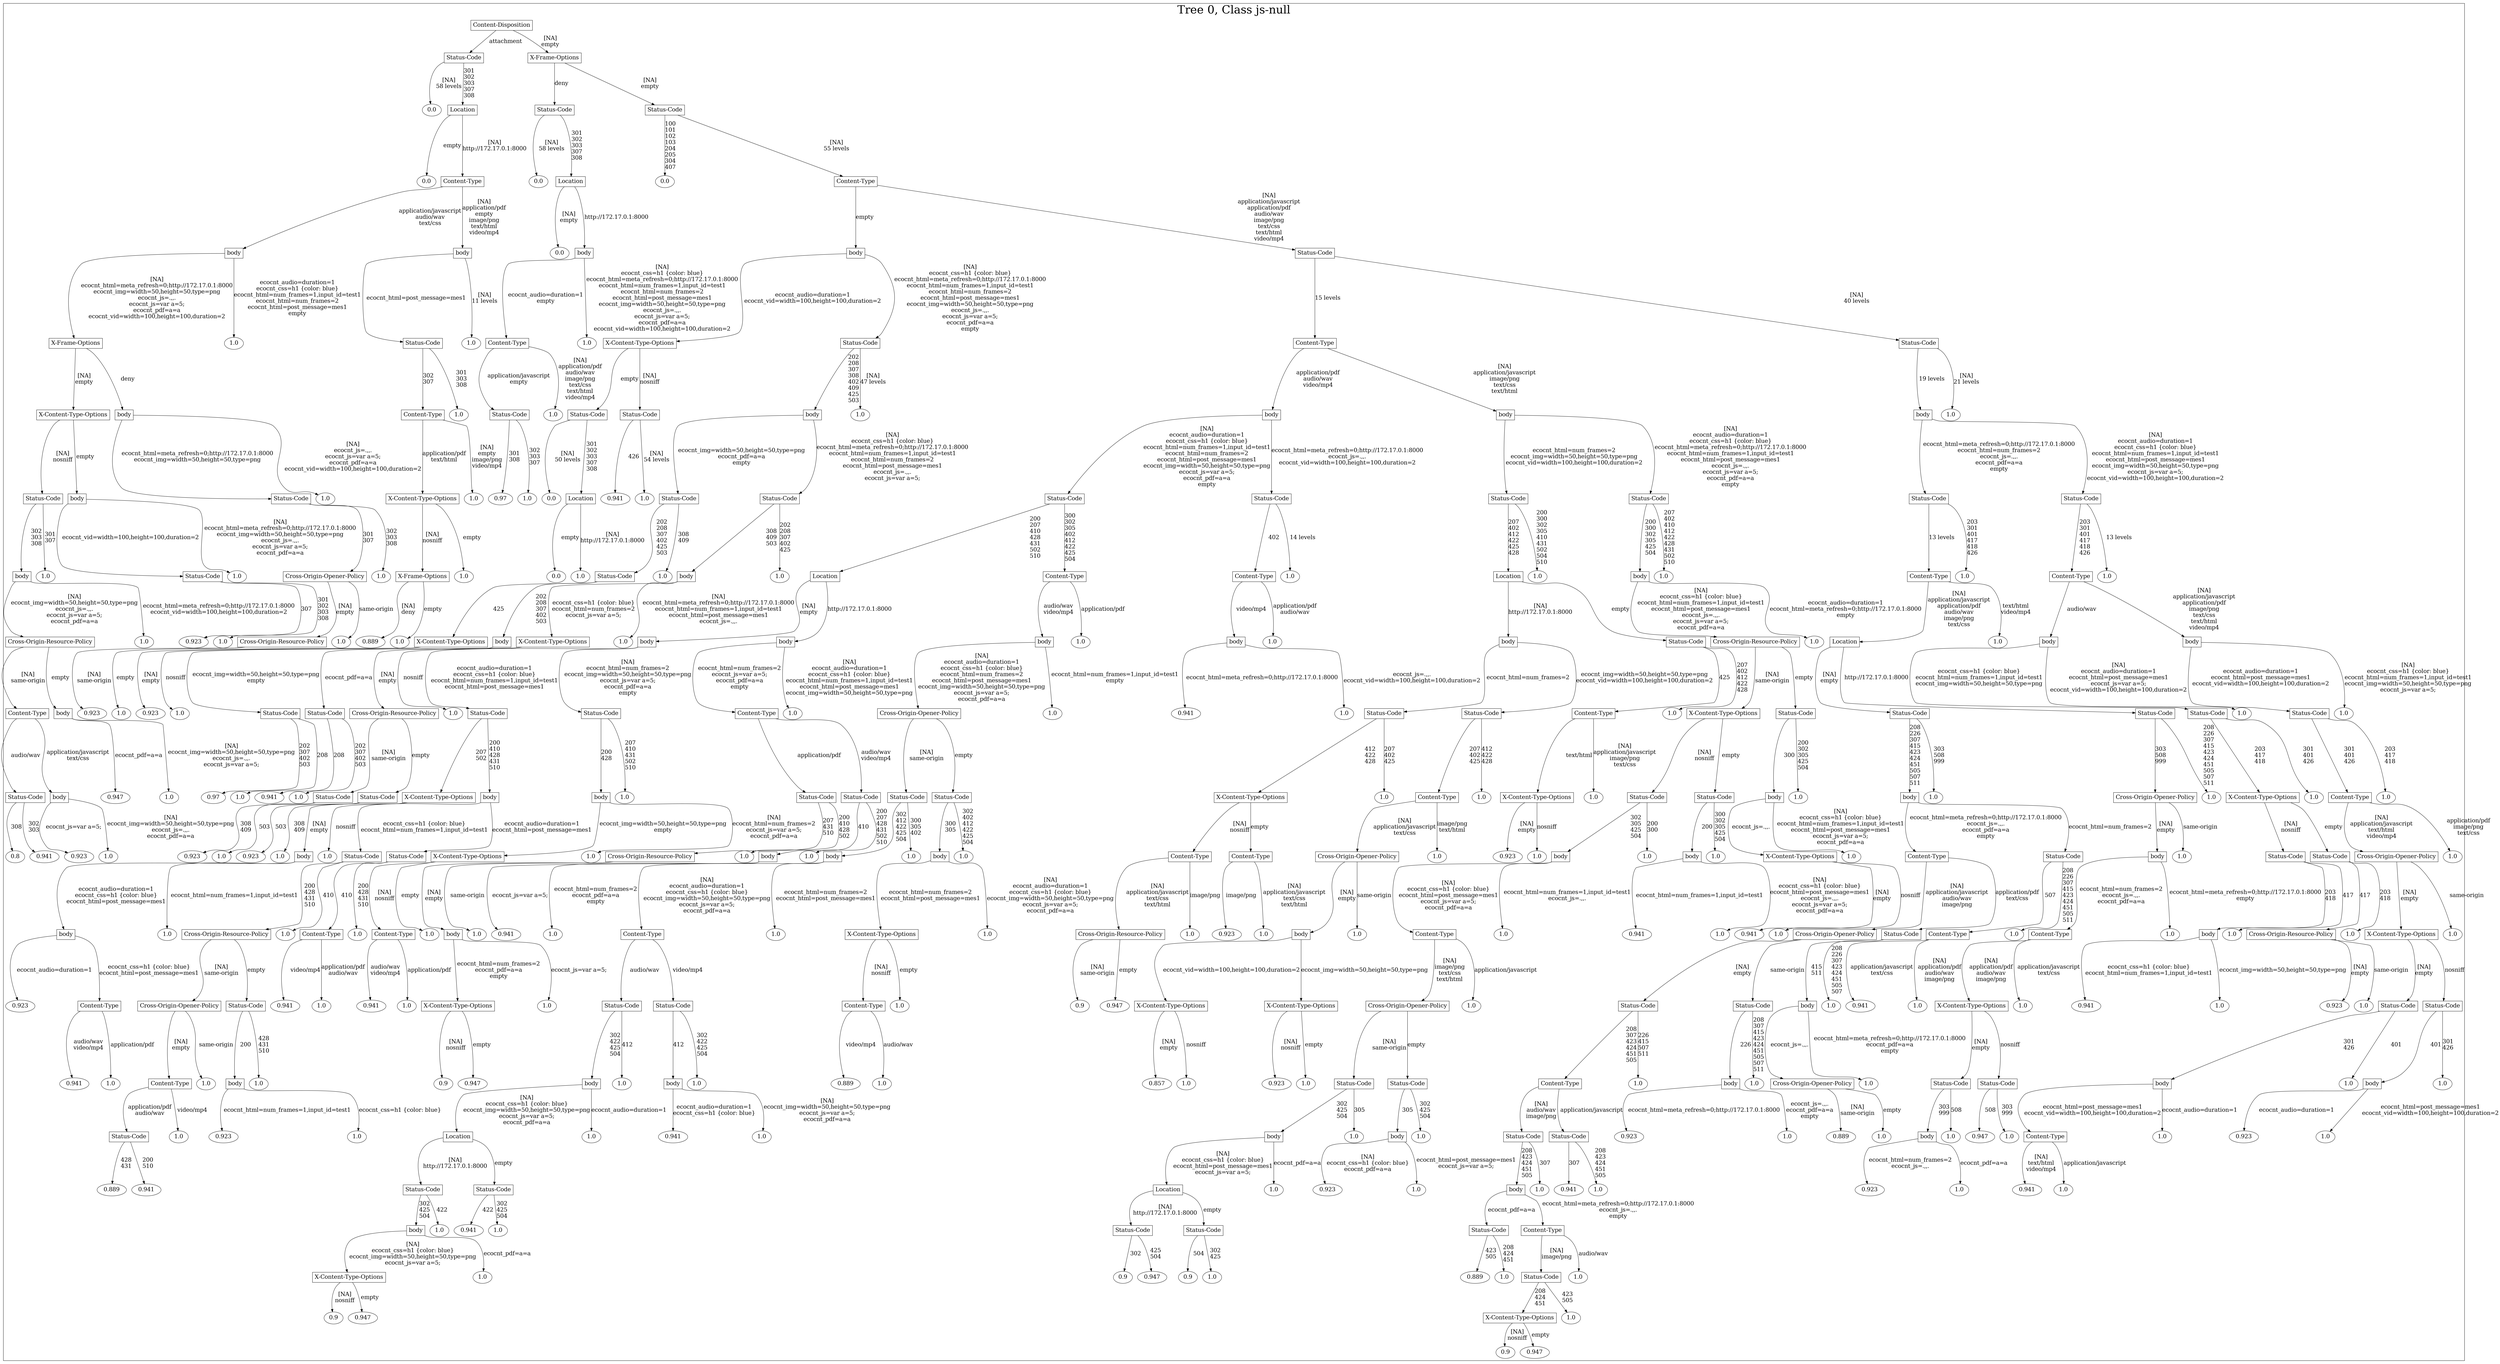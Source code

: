 /*
Generated by:
    http://https://github.com/h2oai/h2o-3/tree/master/h2o-genmodel/src/main/java/hex/genmodel/tools/PrintMojo.java
*/

/*
On a mac:

$ brew install graphviz
$ dot -Tpng file.gv -o file.png
$ open file.png
*/

digraph G {

subgraph cluster_0 {
/* Nodes */

/* Level 0 */
{
"SG_0_Node_0" [shape=box, fontsize=20, label="Content-Disposition"]
}

/* Level 1 */
{
"SG_0_Node_1" [shape=box, fontsize=20, label="Status-Code"]
"SG_0_Node_2" [shape=box, fontsize=20, label="X-Frame-Options"]
}

/* Level 2 */
{
"SG_0_Node_252" [fontsize=20, label="0.0"]
"SG_0_Node_3" [shape=box, fontsize=20, label="Location"]
"SG_0_Node_4" [shape=box, fontsize=20, label="Status-Code"]
"SG_0_Node_5" [shape=box, fontsize=20, label="Status-Code"]
}

/* Level 3 */
{
"SG_0_Node_253" [fontsize=20, label="0.0"]
"SG_0_Node_6" [shape=box, fontsize=20, label="Content-Type"]
"SG_0_Node_254" [fontsize=20, label="0.0"]
"SG_0_Node_7" [shape=box, fontsize=20, label="Location"]
"SG_0_Node_255" [fontsize=20, label="0.0"]
"SG_0_Node_8" [shape=box, fontsize=20, label="Content-Type"]
}

/* Level 4 */
{
"SG_0_Node_9" [shape=box, fontsize=20, label="body"]
"SG_0_Node_10" [shape=box, fontsize=20, label="body"]
"SG_0_Node_256" [fontsize=20, label="0.0"]
"SG_0_Node_11" [shape=box, fontsize=20, label="body"]
"SG_0_Node_12" [shape=box, fontsize=20, label="body"]
"SG_0_Node_13" [shape=box, fontsize=20, label="Status-Code"]
}

/* Level 5 */
{
"SG_0_Node_14" [shape=box, fontsize=20, label="X-Frame-Options"]
"SG_0_Node_257" [fontsize=20, label="1.0"]
"SG_0_Node_15" [shape=box, fontsize=20, label="Status-Code"]
"SG_0_Node_258" [fontsize=20, label="1.0"]
"SG_0_Node_16" [shape=box, fontsize=20, label="Content-Type"]
"SG_0_Node_259" [fontsize=20, label="1.0"]
"SG_0_Node_17" [shape=box, fontsize=20, label="X-Content-Type-Options"]
"SG_0_Node_18" [shape=box, fontsize=20, label="Status-Code"]
"SG_0_Node_19" [shape=box, fontsize=20, label="Content-Type"]
"SG_0_Node_20" [shape=box, fontsize=20, label="Status-Code"]
}

/* Level 6 */
{
"SG_0_Node_21" [shape=box, fontsize=20, label="X-Content-Type-Options"]
"SG_0_Node_22" [shape=box, fontsize=20, label="body"]
"SG_0_Node_23" [shape=box, fontsize=20, label="Content-Type"]
"SG_0_Node_260" [fontsize=20, label="1.0"]
"SG_0_Node_24" [shape=box, fontsize=20, label="Status-Code"]
"SG_0_Node_261" [fontsize=20, label="1.0"]
"SG_0_Node_25" [shape=box, fontsize=20, label="Status-Code"]
"SG_0_Node_26" [shape=box, fontsize=20, label="Status-Code"]
"SG_0_Node_27" [shape=box, fontsize=20, label="body"]
"SG_0_Node_262" [fontsize=20, label="1.0"]
"SG_0_Node_28" [shape=box, fontsize=20, label="body"]
"SG_0_Node_29" [shape=box, fontsize=20, label="body"]
"SG_0_Node_30" [shape=box, fontsize=20, label="body"]
"SG_0_Node_263" [fontsize=20, label="1.0"]
}

/* Level 7 */
{
"SG_0_Node_31" [shape=box, fontsize=20, label="Status-Code"]
"SG_0_Node_32" [shape=box, fontsize=20, label="body"]
"SG_0_Node_33" [shape=box, fontsize=20, label="Status-Code"]
"SG_0_Node_264" [fontsize=20, label="1.0"]
"SG_0_Node_34" [shape=box, fontsize=20, label="X-Content-Type-Options"]
"SG_0_Node_265" [fontsize=20, label="1.0"]
"SG_0_Node_266" [fontsize=20, label="0.97"]
"SG_0_Node_267" [fontsize=20, label="1.0"]
"SG_0_Node_268" [fontsize=20, label="0.0"]
"SG_0_Node_36" [shape=box, fontsize=20, label="Location"]
"SG_0_Node_269" [fontsize=20, label="0.941"]
"SG_0_Node_270" [fontsize=20, label="1.0"]
"SG_0_Node_38" [shape=box, fontsize=20, label="Status-Code"]
"SG_0_Node_39" [shape=box, fontsize=20, label="Status-Code"]
"SG_0_Node_40" [shape=box, fontsize=20, label="Status-Code"]
"SG_0_Node_41" [shape=box, fontsize=20, label="Status-Code"]
"SG_0_Node_42" [shape=box, fontsize=20, label="Status-Code"]
"SG_0_Node_43" [shape=box, fontsize=20, label="Status-Code"]
"SG_0_Node_44" [shape=box, fontsize=20, label="Status-Code"]
"SG_0_Node_45" [shape=box, fontsize=20, label="Status-Code"]
}

/* Level 8 */
{
"SG_0_Node_46" [shape=box, fontsize=20, label="body"]
"SG_0_Node_271" [fontsize=20, label="1.0"]
"SG_0_Node_47" [shape=box, fontsize=20, label="Status-Code"]
"SG_0_Node_272" [fontsize=20, label="1.0"]
"SG_0_Node_48" [shape=box, fontsize=20, label="Cross-Origin-Opener-Policy"]
"SG_0_Node_273" [fontsize=20, label="1.0"]
"SG_0_Node_49" [shape=box, fontsize=20, label="X-Frame-Options"]
"SG_0_Node_274" [fontsize=20, label="1.0"]
"SG_0_Node_275" [fontsize=20, label="0.0"]
"SG_0_Node_276" [fontsize=20, label="1.0"]
"SG_0_Node_50" [shape=box, fontsize=20, label="Status-Code"]
"SG_0_Node_277" [fontsize=20, label="1.0"]
"SG_0_Node_51" [shape=box, fontsize=20, label="body"]
"SG_0_Node_278" [fontsize=20, label="1.0"]
"SG_0_Node_52" [shape=box, fontsize=20, label="Location"]
"SG_0_Node_53" [shape=box, fontsize=20, label="Content-Type"]
"SG_0_Node_54" [shape=box, fontsize=20, label="Content-Type"]
"SG_0_Node_279" [fontsize=20, label="1.0"]
"SG_0_Node_55" [shape=box, fontsize=20, label="Location"]
"SG_0_Node_280" [fontsize=20, label="1.0"]
"SG_0_Node_56" [shape=box, fontsize=20, label="body"]
"SG_0_Node_281" [fontsize=20, label="1.0"]
"SG_0_Node_57" [shape=box, fontsize=20, label="Content-Type"]
"SG_0_Node_282" [fontsize=20, label="1.0"]
"SG_0_Node_58" [shape=box, fontsize=20, label="Content-Type"]
"SG_0_Node_283" [fontsize=20, label="1.0"]
}

/* Level 9 */
{
"SG_0_Node_59" [shape=box, fontsize=20, label="Cross-Origin-Resource-Policy"]
"SG_0_Node_284" [fontsize=20, label="1.0"]
"SG_0_Node_285" [fontsize=20, label="0.923"]
"SG_0_Node_286" [fontsize=20, label="1.0"]
"SG_0_Node_61" [shape=box, fontsize=20, label="Cross-Origin-Resource-Policy"]
"SG_0_Node_287" [fontsize=20, label="1.0"]
"SG_0_Node_288" [fontsize=20, label="0.889"]
"SG_0_Node_289" [fontsize=20, label="1.0"]
"SG_0_Node_63" [shape=box, fontsize=20, label="X-Content-Type-Options"]
"SG_0_Node_64" [shape=box, fontsize=20, label="body"]
"SG_0_Node_65" [shape=box, fontsize=20, label="X-Content-Type-Options"]
"SG_0_Node_290" [fontsize=20, label="1.0"]
"SG_0_Node_66" [shape=box, fontsize=20, label="body"]
"SG_0_Node_67" [shape=box, fontsize=20, label="body"]
"SG_0_Node_68" [shape=box, fontsize=20, label="body"]
"SG_0_Node_291" [fontsize=20, label="1.0"]
"SG_0_Node_69" [shape=box, fontsize=20, label="body"]
"SG_0_Node_292" [fontsize=20, label="1.0"]
"SG_0_Node_70" [shape=box, fontsize=20, label="body"]
"SG_0_Node_71" [shape=box, fontsize=20, label="Status-Code"]
"SG_0_Node_72" [shape=box, fontsize=20, label="Cross-Origin-Resource-Policy"]
"SG_0_Node_293" [fontsize=20, label="1.0"]
"SG_0_Node_73" [shape=box, fontsize=20, label="Location"]
"SG_0_Node_294" [fontsize=20, label="1.0"]
"SG_0_Node_74" [shape=box, fontsize=20, label="body"]
"SG_0_Node_75" [shape=box, fontsize=20, label="body"]
}

/* Level 10 */
{
"SG_0_Node_76" [shape=box, fontsize=20, label="Content-Type"]
"SG_0_Node_77" [shape=box, fontsize=20, label="body"]
"SG_0_Node_295" [fontsize=20, label="0.923"]
"SG_0_Node_296" [fontsize=20, label="1.0"]
"SG_0_Node_297" [fontsize=20, label="0.923"]
"SG_0_Node_298" [fontsize=20, label="1.0"]
"SG_0_Node_80" [shape=box, fontsize=20, label="Status-Code"]
"SG_0_Node_81" [shape=box, fontsize=20, label="Status-Code"]
"SG_0_Node_82" [shape=box, fontsize=20, label="Cross-Origin-Resource-Policy"]
"SG_0_Node_299" [fontsize=20, label="1.0"]
"SG_0_Node_83" [shape=box, fontsize=20, label="Status-Code"]
"SG_0_Node_84" [shape=box, fontsize=20, label="Status-Code"]
"SG_0_Node_85" [shape=box, fontsize=20, label="Content-Type"]
"SG_0_Node_300" [fontsize=20, label="1.0"]
"SG_0_Node_86" [shape=box, fontsize=20, label="Cross-Origin-Opener-Policy"]
"SG_0_Node_301" [fontsize=20, label="1.0"]
"SG_0_Node_302" [fontsize=20, label="0.941"]
"SG_0_Node_303" [fontsize=20, label="1.0"]
"SG_0_Node_88" [shape=box, fontsize=20, label="Status-Code"]
"SG_0_Node_89" [shape=box, fontsize=20, label="Status-Code"]
"SG_0_Node_90" [shape=box, fontsize=20, label="Content-Type"]
"SG_0_Node_304" [fontsize=20, label="1.0"]
"SG_0_Node_91" [shape=box, fontsize=20, label="X-Content-Type-Options"]
"SG_0_Node_92" [shape=box, fontsize=20, label="Status-Code"]
"SG_0_Node_93" [shape=box, fontsize=20, label="Status-Code"]
"SG_0_Node_94" [shape=box, fontsize=20, label="Status-Code"]
"SG_0_Node_95" [shape=box, fontsize=20, label="Status-Code"]
"SG_0_Node_305" [fontsize=20, label="1.0"]
"SG_0_Node_96" [shape=box, fontsize=20, label="Status-Code"]
"SG_0_Node_306" [fontsize=20, label="1.0"]
}

/* Level 11 */
{
"SG_0_Node_97" [shape=box, fontsize=20, label="Status-Code"]
"SG_0_Node_98" [shape=box, fontsize=20, label="body"]
"SG_0_Node_307" [fontsize=20, label="0.947"]
"SG_0_Node_308" [fontsize=20, label="1.0"]
"SG_0_Node_309" [fontsize=20, label="0.97"]
"SG_0_Node_310" [fontsize=20, label="1.0"]
"SG_0_Node_311" [fontsize=20, label="0.941"]
"SG_0_Node_312" [fontsize=20, label="1.0"]
"SG_0_Node_102" [shape=box, fontsize=20, label="Status-Code"]
"SG_0_Node_103" [shape=box, fontsize=20, label="Status-Code"]
"SG_0_Node_104" [shape=box, fontsize=20, label="X-Content-Type-Options"]
"SG_0_Node_105" [shape=box, fontsize=20, label="body"]
"SG_0_Node_106" [shape=box, fontsize=20, label="body"]
"SG_0_Node_313" [fontsize=20, label="1.0"]
"SG_0_Node_107" [shape=box, fontsize=20, label="Status-Code"]
"SG_0_Node_108" [shape=box, fontsize=20, label="Status-Code"]
"SG_0_Node_109" [shape=box, fontsize=20, label="Status-Code"]
"SG_0_Node_110" [shape=box, fontsize=20, label="Status-Code"]
"SG_0_Node_111" [shape=box, fontsize=20, label="X-Content-Type-Options"]
"SG_0_Node_314" [fontsize=20, label="1.0"]
"SG_0_Node_112" [shape=box, fontsize=20, label="Content-Type"]
"SG_0_Node_315" [fontsize=20, label="1.0"]
"SG_0_Node_113" [shape=box, fontsize=20, label="X-Content-Type-Options"]
"SG_0_Node_316" [fontsize=20, label="1.0"]
"SG_0_Node_114" [shape=box, fontsize=20, label="Status-Code"]
"SG_0_Node_115" [shape=box, fontsize=20, label="Status-Code"]
"SG_0_Node_116" [shape=box, fontsize=20, label="body"]
"SG_0_Node_317" [fontsize=20, label="1.0"]
"SG_0_Node_117" [shape=box, fontsize=20, label="body"]
"SG_0_Node_318" [fontsize=20, label="1.0"]
"SG_0_Node_118" [shape=box, fontsize=20, label="Cross-Origin-Opener-Policy"]
"SG_0_Node_319" [fontsize=20, label="1.0"]
"SG_0_Node_119" [shape=box, fontsize=20, label="X-Content-Type-Options"]
"SG_0_Node_320" [fontsize=20, label="1.0"]
"SG_0_Node_120" [shape=box, fontsize=20, label="Content-Type"]
"SG_0_Node_321" [fontsize=20, label="1.0"]
}

/* Level 12 */
{
"SG_0_Node_322" [fontsize=20, label="0.8"]
"SG_0_Node_323" [fontsize=20, label="0.941"]
"SG_0_Node_324" [fontsize=20, label="0.923"]
"SG_0_Node_325" [fontsize=20, label="1.0"]
"SG_0_Node_326" [fontsize=20, label="0.923"]
"SG_0_Node_327" [fontsize=20, label="1.0"]
"SG_0_Node_328" [fontsize=20, label="0.923"]
"SG_0_Node_329" [fontsize=20, label="1.0"]
"SG_0_Node_126" [shape=box, fontsize=20, label="body"]
"SG_0_Node_330" [fontsize=20, label="1.0"]
"SG_0_Node_127" [shape=box, fontsize=20, label="Status-Code"]
"SG_0_Node_128" [shape=box, fontsize=20, label="Status-Code"]
"SG_0_Node_129" [shape=box, fontsize=20, label="X-Content-Type-Options"]
"SG_0_Node_331" [fontsize=20, label="1.0"]
"SG_0_Node_130" [shape=box, fontsize=20, label="Cross-Origin-Resource-Policy"]
"SG_0_Node_332" [fontsize=20, label="1.0"]
"SG_0_Node_131" [shape=box, fontsize=20, label="body"]
"SG_0_Node_333" [fontsize=20, label="1.0"]
"SG_0_Node_132" [shape=box, fontsize=20, label="body"]
"SG_0_Node_334" [fontsize=20, label="1.0"]
"SG_0_Node_133" [shape=box, fontsize=20, label="body"]
"SG_0_Node_335" [fontsize=20, label="1.0"]
"SG_0_Node_134" [shape=box, fontsize=20, label="Content-Type"]
"SG_0_Node_135" [shape=box, fontsize=20, label="Content-Type"]
"SG_0_Node_136" [shape=box, fontsize=20, label="Cross-Origin-Opener-Policy"]
"SG_0_Node_336" [fontsize=20, label="1.0"]
"SG_0_Node_337" [fontsize=20, label="0.923"]
"SG_0_Node_338" [fontsize=20, label="1.0"]
"SG_0_Node_138" [shape=box, fontsize=20, label="body"]
"SG_0_Node_339" [fontsize=20, label="1.0"]
"SG_0_Node_139" [shape=box, fontsize=20, label="body"]
"SG_0_Node_340" [fontsize=20, label="1.0"]
"SG_0_Node_140" [shape=box, fontsize=20, label="X-Content-Type-Options"]
"SG_0_Node_341" [fontsize=20, label="1.0"]
"SG_0_Node_141" [shape=box, fontsize=20, label="Content-Type"]
"SG_0_Node_142" [shape=box, fontsize=20, label="Status-Code"]
"SG_0_Node_143" [shape=box, fontsize=20, label="body"]
"SG_0_Node_342" [fontsize=20, label="1.0"]
"SG_0_Node_144" [shape=box, fontsize=20, label="Status-Code"]
"SG_0_Node_145" [shape=box, fontsize=20, label="Status-Code"]
"SG_0_Node_146" [shape=box, fontsize=20, label="Cross-Origin-Opener-Policy"]
"SG_0_Node_343" [fontsize=20, label="1.0"]
}

/* Level 13 */
{
"SG_0_Node_147" [shape=box, fontsize=20, label="body"]
"SG_0_Node_344" [fontsize=20, label="1.0"]
"SG_0_Node_148" [shape=box, fontsize=20, label="Cross-Origin-Resource-Policy"]
"SG_0_Node_345" [fontsize=20, label="1.0"]
"SG_0_Node_149" [shape=box, fontsize=20, label="Content-Type"]
"SG_0_Node_346" [fontsize=20, label="1.0"]
"SG_0_Node_150" [shape=box, fontsize=20, label="Content-Type"]
"SG_0_Node_347" [fontsize=20, label="1.0"]
"SG_0_Node_151" [shape=box, fontsize=20, label="body"]
"SG_0_Node_348" [fontsize=20, label="1.0"]
"SG_0_Node_349" [fontsize=20, label="0.941"]
"SG_0_Node_350" [fontsize=20, label="1.0"]
"SG_0_Node_153" [shape=box, fontsize=20, label="Content-Type"]
"SG_0_Node_351" [fontsize=20, label="1.0"]
"SG_0_Node_154" [shape=box, fontsize=20, label="X-Content-Type-Options"]
"SG_0_Node_352" [fontsize=20, label="1.0"]
"SG_0_Node_155" [shape=box, fontsize=20, label="Cross-Origin-Resource-Policy"]
"SG_0_Node_353" [fontsize=20, label="1.0"]
"SG_0_Node_354" [fontsize=20, label="0.923"]
"SG_0_Node_355" [fontsize=20, label="1.0"]
"SG_0_Node_157" [shape=box, fontsize=20, label="body"]
"SG_0_Node_356" [fontsize=20, label="1.0"]
"SG_0_Node_158" [shape=box, fontsize=20, label="Content-Type"]
"SG_0_Node_357" [fontsize=20, label="1.0"]
"SG_0_Node_358" [fontsize=20, label="0.941"]
"SG_0_Node_359" [fontsize=20, label="1.0"]
"SG_0_Node_360" [fontsize=20, label="0.941"]
"SG_0_Node_361" [fontsize=20, label="1.0"]
"SG_0_Node_161" [shape=box, fontsize=20, label="Cross-Origin-Opener-Policy"]
"SG_0_Node_162" [shape=box, fontsize=20, label="Status-Code"]
"SG_0_Node_163" [shape=box, fontsize=20, label="Content-Type"]
"SG_0_Node_362" [fontsize=20, label="1.0"]
"SG_0_Node_164" [shape=box, fontsize=20, label="Content-Type"]
"SG_0_Node_363" [fontsize=20, label="1.0"]
"SG_0_Node_165" [shape=box, fontsize=20, label="body"]
"SG_0_Node_364" [fontsize=20, label="1.0"]
"SG_0_Node_166" [shape=box, fontsize=20, label="Cross-Origin-Resource-Policy"]
"SG_0_Node_365" [fontsize=20, label="1.0"]
"SG_0_Node_167" [shape=box, fontsize=20, label="X-Content-Type-Options"]
"SG_0_Node_366" [fontsize=20, label="1.0"]
}

/* Level 14 */
{
"SG_0_Node_367" [fontsize=20, label="0.923"]
"SG_0_Node_169" [shape=box, fontsize=20, label="Content-Type"]
"SG_0_Node_170" [shape=box, fontsize=20, label="Cross-Origin-Opener-Policy"]
"SG_0_Node_171" [shape=box, fontsize=20, label="Status-Code"]
"SG_0_Node_368" [fontsize=20, label="0.941"]
"SG_0_Node_369" [fontsize=20, label="1.0"]
"SG_0_Node_370" [fontsize=20, label="0.941"]
"SG_0_Node_371" [fontsize=20, label="1.0"]
"SG_0_Node_174" [shape=box, fontsize=20, label="X-Content-Type-Options"]
"SG_0_Node_372" [fontsize=20, label="1.0"]
"SG_0_Node_175" [shape=box, fontsize=20, label="Status-Code"]
"SG_0_Node_176" [shape=box, fontsize=20, label="Status-Code"]
"SG_0_Node_177" [shape=box, fontsize=20, label="Content-Type"]
"SG_0_Node_373" [fontsize=20, label="1.0"]
"SG_0_Node_374" [fontsize=20, label="0.9"]
"SG_0_Node_375" [fontsize=20, label="0.947"]
"SG_0_Node_180" [shape=box, fontsize=20, label="X-Content-Type-Options"]
"SG_0_Node_181" [shape=box, fontsize=20, label="X-Content-Type-Options"]
"SG_0_Node_182" [shape=box, fontsize=20, label="Cross-Origin-Opener-Policy"]
"SG_0_Node_376" [fontsize=20, label="1.0"]
"SG_0_Node_183" [shape=box, fontsize=20, label="Status-Code"]
"SG_0_Node_184" [shape=box, fontsize=20, label="Status-Code"]
"SG_0_Node_185" [shape=box, fontsize=20, label="body"]
"SG_0_Node_377" [fontsize=20, label="1.0"]
"SG_0_Node_378" [fontsize=20, label="0.941"]
"SG_0_Node_379" [fontsize=20, label="1.0"]
"SG_0_Node_187" [shape=box, fontsize=20, label="X-Content-Type-Options"]
"SG_0_Node_380" [fontsize=20, label="1.0"]
"SG_0_Node_381" [fontsize=20, label="0.941"]
"SG_0_Node_382" [fontsize=20, label="1.0"]
"SG_0_Node_383" [fontsize=20, label="0.923"]
"SG_0_Node_384" [fontsize=20, label="1.0"]
"SG_0_Node_190" [shape=box, fontsize=20, label="Status-Code"]
"SG_0_Node_191" [shape=box, fontsize=20, label="Status-Code"]
}

/* Level 15 */
{
"SG_0_Node_385" [fontsize=20, label="0.941"]
"SG_0_Node_386" [fontsize=20, label="1.0"]
"SG_0_Node_193" [shape=box, fontsize=20, label="Content-Type"]
"SG_0_Node_387" [fontsize=20, label="1.0"]
"SG_0_Node_194" [shape=box, fontsize=20, label="body"]
"SG_0_Node_388" [fontsize=20, label="1.0"]
"SG_0_Node_389" [fontsize=20, label="0.9"]
"SG_0_Node_390" [fontsize=20, label="0.947"]
"SG_0_Node_197" [shape=box, fontsize=20, label="body"]
"SG_0_Node_391" [fontsize=20, label="1.0"]
"SG_0_Node_198" [shape=box, fontsize=20, label="body"]
"SG_0_Node_392" [fontsize=20, label="1.0"]
"SG_0_Node_393" [fontsize=20, label="0.889"]
"SG_0_Node_394" [fontsize=20, label="1.0"]
"SG_0_Node_395" [fontsize=20, label="0.857"]
"SG_0_Node_396" [fontsize=20, label="1.0"]
"SG_0_Node_397" [fontsize=20, label="0.923"]
"SG_0_Node_398" [fontsize=20, label="1.0"]
"SG_0_Node_202" [shape=box, fontsize=20, label="Status-Code"]
"SG_0_Node_203" [shape=box, fontsize=20, label="Status-Code"]
"SG_0_Node_204" [shape=box, fontsize=20, label="Content-Type"]
"SG_0_Node_399" [fontsize=20, label="1.0"]
"SG_0_Node_205" [shape=box, fontsize=20, label="body"]
"SG_0_Node_400" [fontsize=20, label="1.0"]
"SG_0_Node_206" [shape=box, fontsize=20, label="Cross-Origin-Opener-Policy"]
"SG_0_Node_401" [fontsize=20, label="1.0"]
"SG_0_Node_207" [shape=box, fontsize=20, label="Status-Code"]
"SG_0_Node_208" [shape=box, fontsize=20, label="Status-Code"]
"SG_0_Node_209" [shape=box, fontsize=20, label="body"]
"SG_0_Node_402" [fontsize=20, label="1.0"]
"SG_0_Node_210" [shape=box, fontsize=20, label="body"]
"SG_0_Node_403" [fontsize=20, label="1.0"]
}

/* Level 16 */
{
"SG_0_Node_211" [shape=box, fontsize=20, label="Status-Code"]
"SG_0_Node_404" [fontsize=20, label="1.0"]
"SG_0_Node_405" [fontsize=20, label="0.923"]
"SG_0_Node_406" [fontsize=20, label="1.0"]
"SG_0_Node_213" [shape=box, fontsize=20, label="Location"]
"SG_0_Node_407" [fontsize=20, label="1.0"]
"SG_0_Node_408" [fontsize=20, label="0.941"]
"SG_0_Node_409" [fontsize=20, label="1.0"]
"SG_0_Node_215" [shape=box, fontsize=20, label="body"]
"SG_0_Node_410" [fontsize=20, label="1.0"]
"SG_0_Node_216" [shape=box, fontsize=20, label="body"]
"SG_0_Node_411" [fontsize=20, label="1.0"]
"SG_0_Node_217" [shape=box, fontsize=20, label="Status-Code"]
"SG_0_Node_218" [shape=box, fontsize=20, label="Status-Code"]
"SG_0_Node_412" [fontsize=20, label="0.923"]
"SG_0_Node_413" [fontsize=20, label="1.0"]
"SG_0_Node_414" [fontsize=20, label="0.889"]
"SG_0_Node_415" [fontsize=20, label="1.0"]
"SG_0_Node_221" [shape=box, fontsize=20, label="body"]
"SG_0_Node_416" [fontsize=20, label="1.0"]
"SG_0_Node_417" [fontsize=20, label="0.947"]
"SG_0_Node_418" [fontsize=20, label="1.0"]
"SG_0_Node_223" [shape=box, fontsize=20, label="Content-Type"]
"SG_0_Node_419" [fontsize=20, label="1.0"]
"SG_0_Node_420" [fontsize=20, label="0.923"]
"SG_0_Node_421" [fontsize=20, label="1.0"]
}

/* Level 17 */
{
"SG_0_Node_422" [fontsize=20, label="0.889"]
"SG_0_Node_423" [fontsize=20, label="0.941"]
"SG_0_Node_227" [shape=box, fontsize=20, label="Status-Code"]
"SG_0_Node_228" [shape=box, fontsize=20, label="Status-Code"]
"SG_0_Node_229" [shape=box, fontsize=20, label="Location"]
"SG_0_Node_424" [fontsize=20, label="1.0"]
"SG_0_Node_425" [fontsize=20, label="0.923"]
"SG_0_Node_426" [fontsize=20, label="1.0"]
"SG_0_Node_231" [shape=box, fontsize=20, label="body"]
"SG_0_Node_427" [fontsize=20, label="1.0"]
"SG_0_Node_428" [fontsize=20, label="0.941"]
"SG_0_Node_429" [fontsize=20, label="1.0"]
"SG_0_Node_430" [fontsize=20, label="0.923"]
"SG_0_Node_431" [fontsize=20, label="1.0"]
"SG_0_Node_432" [fontsize=20, label="0.941"]
"SG_0_Node_433" [fontsize=20, label="1.0"]
}

/* Level 18 */
{
"SG_0_Node_235" [shape=box, fontsize=20, label="body"]
"SG_0_Node_434" [fontsize=20, label="1.0"]
"SG_0_Node_435" [fontsize=20, label="0.941"]
"SG_0_Node_436" [fontsize=20, label="1.0"]
"SG_0_Node_237" [shape=box, fontsize=20, label="Status-Code"]
"SG_0_Node_238" [shape=box, fontsize=20, label="Status-Code"]
"SG_0_Node_239" [shape=box, fontsize=20, label="Status-Code"]
"SG_0_Node_240" [shape=box, fontsize=20, label="Content-Type"]
}

/* Level 19 */
{
"SG_0_Node_241" [shape=box, fontsize=20, label="X-Content-Type-Options"]
"SG_0_Node_437" [fontsize=20, label="1.0"]
"SG_0_Node_438" [fontsize=20, label="0.9"]
"SG_0_Node_439" [fontsize=20, label="0.947"]
"SG_0_Node_440" [fontsize=20, label="0.9"]
"SG_0_Node_441" [fontsize=20, label="1.0"]
"SG_0_Node_442" [fontsize=20, label="0.889"]
"SG_0_Node_443" [fontsize=20, label="1.0"]
"SG_0_Node_246" [shape=box, fontsize=20, label="Status-Code"]
"SG_0_Node_444" [fontsize=20, label="1.0"]
}

/* Level 20 */
{
"SG_0_Node_445" [fontsize=20, label="0.9"]
"SG_0_Node_446" [fontsize=20, label="0.947"]
"SG_0_Node_249" [shape=box, fontsize=20, label="X-Content-Type-Options"]
"SG_0_Node_447" [fontsize=20, label="1.0"]
}

/* Level 21 */
{
"SG_0_Node_448" [fontsize=20, label="0.9"]
"SG_0_Node_449" [fontsize=20, label="0.947"]
}

/* Edges */
"SG_0_Node_0" -> "SG_0_Node_1" [fontsize=20, label="attachment
"]
"SG_0_Node_0" -> "SG_0_Node_2" [fontsize=20, label="[NA]
empty
"]
"SG_0_Node_2" -> "SG_0_Node_4" [fontsize=20, label="deny
"]
"SG_0_Node_2" -> "SG_0_Node_5" [fontsize=20, label="[NA]
empty
"]
"SG_0_Node_5" -> "SG_0_Node_255" [fontsize=20, label="100
101
102
103
204
205
304
407
"]
"SG_0_Node_5" -> "SG_0_Node_8" [fontsize=20, label="[NA]
55 levels
"]
"SG_0_Node_8" -> "SG_0_Node_12" [fontsize=20, label="empty
"]
"SG_0_Node_8" -> "SG_0_Node_13" [fontsize=20, label="[NA]
application/javascript
application/pdf
audio/wav
image/png
text/css
text/html
video/mp4
"]
"SG_0_Node_13" -> "SG_0_Node_19" [fontsize=20, label="15 levels
"]
"SG_0_Node_13" -> "SG_0_Node_20" [fontsize=20, label="[NA]
40 levels
"]
"SG_0_Node_20" -> "SG_0_Node_30" [fontsize=20, label="19 levels
"]
"SG_0_Node_20" -> "SG_0_Node_263" [fontsize=20, label="[NA]
21 levels
"]
"SG_0_Node_30" -> "SG_0_Node_44" [fontsize=20, label="ecocnt_html=meta_refresh=0;http://172.17.0.1:8000
ecocnt_html=num_frames=2
ecocnt_js=.,,.
ecocnt_pdf=a=a
empty
"]
"SG_0_Node_30" -> "SG_0_Node_45" [fontsize=20, label="[NA]
ecocnt_audio=duration=1
ecocnt_css=h1 {color: blue}
ecocnt_html=num_frames=1,input_id=test1
ecocnt_html=post_message=mes1
ecocnt_img=width=50,height=50,type=png
ecocnt_js=var a=5;
ecocnt_vid=width=100,height=100,duration=2
"]
"SG_0_Node_45" -> "SG_0_Node_58" [fontsize=20, label="203
301
401
417
418
426
"]
"SG_0_Node_45" -> "SG_0_Node_283" [fontsize=20, label="13 levels
"]
"SG_0_Node_58" -> "SG_0_Node_74" [fontsize=20, label="audio/wav
"]
"SG_0_Node_58" -> "SG_0_Node_75" [fontsize=20, label="[NA]
application/javascript
application/pdf
image/png
text/css
text/html
video/mp4
"]
"SG_0_Node_75" -> "SG_0_Node_96" [fontsize=20, label="ecocnt_audio=duration=1
ecocnt_html=post_message=mes1
ecocnt_vid=width=100,height=100,duration=2
"]
"SG_0_Node_75" -> "SG_0_Node_306" [fontsize=20, label="[NA]
ecocnt_css=h1 {color: blue}
ecocnt_html=num_frames=1,input_id=test1
ecocnt_img=width=50,height=50,type=png
ecocnt_js=var a=5;
"]
"SG_0_Node_96" -> "SG_0_Node_120" [fontsize=20, label="301
401
426
"]
"SG_0_Node_96" -> "SG_0_Node_321" [fontsize=20, label="203
417
418
"]
"SG_0_Node_120" -> "SG_0_Node_146" [fontsize=20, label="[NA]
application/javascript
text/html
video/mp4
"]
"SG_0_Node_120" -> "SG_0_Node_343" [fontsize=20, label="application/pdf
image/png
text/css
"]
"SG_0_Node_146" -> "SG_0_Node_167" [fontsize=20, label="[NA]
empty
"]
"SG_0_Node_146" -> "SG_0_Node_366" [fontsize=20, label="same-origin
"]
"SG_0_Node_167" -> "SG_0_Node_190" [fontsize=20, label="[NA]
empty
"]
"SG_0_Node_167" -> "SG_0_Node_191" [fontsize=20, label="nosniff
"]
"SG_0_Node_191" -> "SG_0_Node_210" [fontsize=20, label="401
"]
"SG_0_Node_191" -> "SG_0_Node_403" [fontsize=20, label="301
426
"]
"SG_0_Node_210" -> "SG_0_Node_420" [fontsize=20, label="ecocnt_audio=duration=1
"]
"SG_0_Node_210" -> "SG_0_Node_421" [fontsize=20, label="ecocnt_html=post_message=mes1
ecocnt_vid=width=100,height=100,duration=2
"]
"SG_0_Node_190" -> "SG_0_Node_209" [fontsize=20, label="301
426
"]
"SG_0_Node_190" -> "SG_0_Node_402" [fontsize=20, label="401
"]
"SG_0_Node_209" -> "SG_0_Node_223" [fontsize=20, label="ecocnt_html=post_message=mes1
ecocnt_vid=width=100,height=100,duration=2
"]
"SG_0_Node_209" -> "SG_0_Node_419" [fontsize=20, label="ecocnt_audio=duration=1
"]
"SG_0_Node_223" -> "SG_0_Node_432" [fontsize=20, label="[NA]
text/html
video/mp4
"]
"SG_0_Node_223" -> "SG_0_Node_433" [fontsize=20, label="application/javascript
"]
"SG_0_Node_74" -> "SG_0_Node_95" [fontsize=20, label="ecocnt_css=h1 {color: blue}
ecocnt_html=num_frames=1,input_id=test1
ecocnt_img=width=50,height=50,type=png
"]
"SG_0_Node_74" -> "SG_0_Node_305" [fontsize=20, label="[NA]
ecocnt_audio=duration=1
ecocnt_html=post_message=mes1
ecocnt_js=var a=5;
ecocnt_vid=width=100,height=100,duration=2
"]
"SG_0_Node_95" -> "SG_0_Node_119" [fontsize=20, label="203
417
418
"]
"SG_0_Node_95" -> "SG_0_Node_320" [fontsize=20, label="301
401
426
"]
"SG_0_Node_119" -> "SG_0_Node_144" [fontsize=20, label="[NA]
nosniff
"]
"SG_0_Node_119" -> "SG_0_Node_145" [fontsize=20, label="empty
"]
"SG_0_Node_145" -> "SG_0_Node_166" [fontsize=20, label="417
"]
"SG_0_Node_145" -> "SG_0_Node_365" [fontsize=20, label="203
418
"]
"SG_0_Node_166" -> "SG_0_Node_383" [fontsize=20, label="[NA]
empty
"]
"SG_0_Node_166" -> "SG_0_Node_384" [fontsize=20, label="same-origin
"]
"SG_0_Node_144" -> "SG_0_Node_165" [fontsize=20, label="203
418
"]
"SG_0_Node_144" -> "SG_0_Node_364" [fontsize=20, label="417
"]
"SG_0_Node_165" -> "SG_0_Node_381" [fontsize=20, label="ecocnt_css=h1 {color: blue}
ecocnt_html=num_frames=1,input_id=test1
"]
"SG_0_Node_165" -> "SG_0_Node_382" [fontsize=20, label="ecocnt_img=width=50,height=50,type=png
"]
"SG_0_Node_44" -> "SG_0_Node_57" [fontsize=20, label="13 levels
"]
"SG_0_Node_44" -> "SG_0_Node_282" [fontsize=20, label="203
301
401
417
418
426
"]
"SG_0_Node_57" -> "SG_0_Node_73" [fontsize=20, label="[NA]
application/javascript
application/pdf
audio/wav
image/png
text/css
"]
"SG_0_Node_57" -> "SG_0_Node_294" [fontsize=20, label="text/html
video/mp4
"]
"SG_0_Node_73" -> "SG_0_Node_93" [fontsize=20, label="[NA]
empty
"]
"SG_0_Node_73" -> "SG_0_Node_94" [fontsize=20, label="http://172.17.0.1:8000
"]
"SG_0_Node_94" -> "SG_0_Node_118" [fontsize=20, label="303
508
999
"]
"SG_0_Node_94" -> "SG_0_Node_319" [fontsize=20, label="208
226
307
415
423
424
451
505
507
511
"]
"SG_0_Node_118" -> "SG_0_Node_143" [fontsize=20, label="[NA]
empty
"]
"SG_0_Node_118" -> "SG_0_Node_342" [fontsize=20, label="same-origin
"]
"SG_0_Node_143" -> "SG_0_Node_164" [fontsize=20, label="ecocnt_html=num_frames=2
ecocnt_js=.,,.
ecocnt_pdf=a=a
"]
"SG_0_Node_143" -> "SG_0_Node_363" [fontsize=20, label="ecocnt_html=meta_refresh=0;http://172.17.0.1:8000
empty
"]
"SG_0_Node_164" -> "SG_0_Node_187" [fontsize=20, label="[NA]
application/pdf
audio/wav
image/png
"]
"SG_0_Node_164" -> "SG_0_Node_380" [fontsize=20, label="application/javascript
text/css
"]
"SG_0_Node_187" -> "SG_0_Node_207" [fontsize=20, label="[NA]
empty
"]
"SG_0_Node_187" -> "SG_0_Node_208" [fontsize=20, label="nosniff
"]
"SG_0_Node_208" -> "SG_0_Node_417" [fontsize=20, label="508
"]
"SG_0_Node_208" -> "SG_0_Node_418" [fontsize=20, label="303
999
"]
"SG_0_Node_207" -> "SG_0_Node_221" [fontsize=20, label="303
999
"]
"SG_0_Node_207" -> "SG_0_Node_416" [fontsize=20, label="508
"]
"SG_0_Node_221" -> "SG_0_Node_430" [fontsize=20, label="ecocnt_html=num_frames=2
ecocnt_js=.,,.
"]
"SG_0_Node_221" -> "SG_0_Node_431" [fontsize=20, label="ecocnt_pdf=a=a
"]
"SG_0_Node_93" -> "SG_0_Node_117" [fontsize=20, label="208
226
307
415
423
424
451
505
507
511
"]
"SG_0_Node_93" -> "SG_0_Node_318" [fontsize=20, label="303
508
999
"]
"SG_0_Node_117" -> "SG_0_Node_141" [fontsize=20, label="ecocnt_html=meta_refresh=0;http://172.17.0.1:8000
ecocnt_js=.,,.
ecocnt_pdf=a=a
empty
"]
"SG_0_Node_117" -> "SG_0_Node_142" [fontsize=20, label="ecocnt_html=num_frames=2
"]
"SG_0_Node_142" -> "SG_0_Node_163" [fontsize=20, label="507
"]
"SG_0_Node_142" -> "SG_0_Node_362" [fontsize=20, label="208
226
307
415
423
424
451
505
511
"]
"SG_0_Node_163" -> "SG_0_Node_378" [fontsize=20, label="application/javascript
text/css
"]
"SG_0_Node_163" -> "SG_0_Node_379" [fontsize=20, label="[NA]
application/pdf
audio/wav
image/png
"]
"SG_0_Node_141" -> "SG_0_Node_161" [fontsize=20, label="[NA]
application/javascript
audio/wav
image/png
"]
"SG_0_Node_141" -> "SG_0_Node_162" [fontsize=20, label="application/pdf
text/css
"]
"SG_0_Node_162" -> "SG_0_Node_185" [fontsize=20, label="415
511
"]
"SG_0_Node_162" -> "SG_0_Node_377" [fontsize=20, label="208
226
307
423
424
451
505
507
"]
"SG_0_Node_185" -> "SG_0_Node_206" [fontsize=20, label="ecocnt_js=.,,.
"]
"SG_0_Node_185" -> "SG_0_Node_401" [fontsize=20, label="ecocnt_html=meta_refresh=0;http://172.17.0.1:8000
ecocnt_pdf=a=a
empty
"]
"SG_0_Node_206" -> "SG_0_Node_414" [fontsize=20, label="[NA]
same-origin
"]
"SG_0_Node_206" -> "SG_0_Node_415" [fontsize=20, label="empty
"]
"SG_0_Node_161" -> "SG_0_Node_183" [fontsize=20, label="[NA]
empty
"]
"SG_0_Node_161" -> "SG_0_Node_184" [fontsize=20, label="same-origin
"]
"SG_0_Node_184" -> "SG_0_Node_205" [fontsize=20, label="226
"]
"SG_0_Node_184" -> "SG_0_Node_400" [fontsize=20, label="208
307
415
423
424
451
505
507
511
"]
"SG_0_Node_205" -> "SG_0_Node_412" [fontsize=20, label="ecocnt_html=meta_refresh=0;http://172.17.0.1:8000
"]
"SG_0_Node_205" -> "SG_0_Node_413" [fontsize=20, label="ecocnt_js=.,,.
ecocnt_pdf=a=a
empty
"]
"SG_0_Node_183" -> "SG_0_Node_204" [fontsize=20, label="208
307
423
424
451
505
"]
"SG_0_Node_183" -> "SG_0_Node_399" [fontsize=20, label="226
415
507
511
"]
"SG_0_Node_204" -> "SG_0_Node_217" [fontsize=20, label="[NA]
audio/wav
image/png
"]
"SG_0_Node_204" -> "SG_0_Node_218" [fontsize=20, label="application/javascript
"]
"SG_0_Node_218" -> "SG_0_Node_428" [fontsize=20, label="307
"]
"SG_0_Node_218" -> "SG_0_Node_429" [fontsize=20, label="208
423
424
451
505
"]
"SG_0_Node_217" -> "SG_0_Node_231" [fontsize=20, label="208
423
424
451
505
"]
"SG_0_Node_217" -> "SG_0_Node_427" [fontsize=20, label="307
"]
"SG_0_Node_231" -> "SG_0_Node_239" [fontsize=20, label="ecocnt_pdf=a=a
"]
"SG_0_Node_231" -> "SG_0_Node_240" [fontsize=20, label="ecocnt_html=meta_refresh=0;http://172.17.0.1:8000
ecocnt_js=.,,.
empty
"]
"SG_0_Node_240" -> "SG_0_Node_246" [fontsize=20, label="[NA]
image/png
"]
"SG_0_Node_240" -> "SG_0_Node_444" [fontsize=20, label="audio/wav
"]
"SG_0_Node_246" -> "SG_0_Node_249" [fontsize=20, label="208
424
451
"]
"SG_0_Node_246" -> "SG_0_Node_447" [fontsize=20, label="423
505
"]
"SG_0_Node_249" -> "SG_0_Node_448" [fontsize=20, label="[NA]
nosniff
"]
"SG_0_Node_249" -> "SG_0_Node_449" [fontsize=20, label="empty
"]
"SG_0_Node_239" -> "SG_0_Node_442" [fontsize=20, label="423
505
"]
"SG_0_Node_239" -> "SG_0_Node_443" [fontsize=20, label="208
424
451
"]
"SG_0_Node_19" -> "SG_0_Node_28" [fontsize=20, label="application/pdf
audio/wav
video/mp4
"]
"SG_0_Node_19" -> "SG_0_Node_29" [fontsize=20, label="[NA]
application/javascript
image/png
text/css
text/html
"]
"SG_0_Node_29" -> "SG_0_Node_42" [fontsize=20, label="ecocnt_html=num_frames=2
ecocnt_img=width=50,height=50,type=png
ecocnt_vid=width=100,height=100,duration=2
"]
"SG_0_Node_29" -> "SG_0_Node_43" [fontsize=20, label="[NA]
ecocnt_audio=duration=1
ecocnt_css=h1 {color: blue}
ecocnt_html=meta_refresh=0;http://172.17.0.1:8000
ecocnt_html=num_frames=1,input_id=test1
ecocnt_html=post_message=mes1
ecocnt_js=.,,.
ecocnt_js=var a=5;
ecocnt_pdf=a=a
empty
"]
"SG_0_Node_43" -> "SG_0_Node_56" [fontsize=20, label="200
300
302
305
425
504
"]
"SG_0_Node_43" -> "SG_0_Node_281" [fontsize=20, label="207
402
410
412
422
428
431
502
510
"]
"SG_0_Node_56" -> "SG_0_Node_72" [fontsize=20, label="[NA]
ecocnt_css=h1 {color: blue}
ecocnt_html=num_frames=1,input_id=test1
ecocnt_html=post_message=mes1
ecocnt_js=.,,.
ecocnt_js=var a=5;
ecocnt_pdf=a=a
"]
"SG_0_Node_56" -> "SG_0_Node_293" [fontsize=20, label="ecocnt_audio=duration=1
ecocnt_html=meta_refresh=0;http://172.17.0.1:8000
empty
"]
"SG_0_Node_72" -> "SG_0_Node_91" [fontsize=20, label="[NA]
same-origin
"]
"SG_0_Node_72" -> "SG_0_Node_92" [fontsize=20, label="empty
"]
"SG_0_Node_92" -> "SG_0_Node_116" [fontsize=20, label="300
"]
"SG_0_Node_92" -> "SG_0_Node_317" [fontsize=20, label="200
302
305
425
504
"]
"SG_0_Node_116" -> "SG_0_Node_140" [fontsize=20, label="ecocnt_js=.,,.
"]
"SG_0_Node_116" -> "SG_0_Node_341" [fontsize=20, label="[NA]
ecocnt_css=h1 {color: blue}
ecocnt_html=num_frames=1,input_id=test1
ecocnt_html=post_message=mes1
ecocnt_js=var a=5;
ecocnt_pdf=a=a
"]
"SG_0_Node_140" -> "SG_0_Node_360" [fontsize=20, label="[NA]
empty
"]
"SG_0_Node_140" -> "SG_0_Node_361" [fontsize=20, label="nosniff
"]
"SG_0_Node_91" -> "SG_0_Node_114" [fontsize=20, label="[NA]
nosniff
"]
"SG_0_Node_91" -> "SG_0_Node_115" [fontsize=20, label="empty
"]
"SG_0_Node_115" -> "SG_0_Node_139" [fontsize=20, label="200
"]
"SG_0_Node_115" -> "SG_0_Node_340" [fontsize=20, label="300
302
305
425
504
"]
"SG_0_Node_139" -> "SG_0_Node_358" [fontsize=20, label="ecocnt_html=num_frames=1,input_id=test1
"]
"SG_0_Node_139" -> "SG_0_Node_359" [fontsize=20, label="[NA]
ecocnt_css=h1 {color: blue}
ecocnt_html=post_message=mes1
ecocnt_js=.,,.
ecocnt_js=var a=5;
ecocnt_pdf=a=a
"]
"SG_0_Node_114" -> "SG_0_Node_138" [fontsize=20, label="302
305
425
504
"]
"SG_0_Node_114" -> "SG_0_Node_339" [fontsize=20, label="200
300
"]
"SG_0_Node_138" -> "SG_0_Node_158" [fontsize=20, label="[NA]
ecocnt_css=h1 {color: blue}
ecocnt_html=post_message=mes1
ecocnt_js=var a=5;
ecocnt_pdf=a=a
"]
"SG_0_Node_138" -> "SG_0_Node_357" [fontsize=20, label="ecocnt_html=num_frames=1,input_id=test1
ecocnt_js=.,,.
"]
"SG_0_Node_158" -> "SG_0_Node_182" [fontsize=20, label="[NA]
image/png
text/css
text/html
"]
"SG_0_Node_158" -> "SG_0_Node_376" [fontsize=20, label="application/javascript
"]
"SG_0_Node_182" -> "SG_0_Node_202" [fontsize=20, label="[NA]
same-origin
"]
"SG_0_Node_182" -> "SG_0_Node_203" [fontsize=20, label="empty
"]
"SG_0_Node_203" -> "SG_0_Node_216" [fontsize=20, label="305
"]
"SG_0_Node_203" -> "SG_0_Node_411" [fontsize=20, label="302
425
504
"]
"SG_0_Node_216" -> "SG_0_Node_425" [fontsize=20, label="[NA]
ecocnt_css=h1 {color: blue}
ecocnt_pdf=a=a
"]
"SG_0_Node_216" -> "SG_0_Node_426" [fontsize=20, label="ecocnt_html=post_message=mes1
ecocnt_js=var a=5;
"]
"SG_0_Node_202" -> "SG_0_Node_215" [fontsize=20, label="302
425
504
"]
"SG_0_Node_202" -> "SG_0_Node_410" [fontsize=20, label="305
"]
"SG_0_Node_215" -> "SG_0_Node_229" [fontsize=20, label="[NA]
ecocnt_css=h1 {color: blue}
ecocnt_html=post_message=mes1
ecocnt_js=var a=5;
"]
"SG_0_Node_215" -> "SG_0_Node_424" [fontsize=20, label="ecocnt_pdf=a=a
"]
"SG_0_Node_229" -> "SG_0_Node_237" [fontsize=20, label="[NA]
http://172.17.0.1:8000
"]
"SG_0_Node_229" -> "SG_0_Node_238" [fontsize=20, label="empty
"]
"SG_0_Node_238" -> "SG_0_Node_440" [fontsize=20, label="504
"]
"SG_0_Node_238" -> "SG_0_Node_441" [fontsize=20, label="302
425
"]
"SG_0_Node_237" -> "SG_0_Node_438" [fontsize=20, label="302
"]
"SG_0_Node_237" -> "SG_0_Node_439" [fontsize=20, label="425
504
"]
"SG_0_Node_42" -> "SG_0_Node_55" [fontsize=20, label="207
402
412
422
425
428
"]
"SG_0_Node_42" -> "SG_0_Node_280" [fontsize=20, label="200
300
302
305
410
431
502
504
510
"]
"SG_0_Node_55" -> "SG_0_Node_70" [fontsize=20, label="[NA]
http://172.17.0.1:8000
"]
"SG_0_Node_55" -> "SG_0_Node_71" [fontsize=20, label="empty
"]
"SG_0_Node_71" -> "SG_0_Node_90" [fontsize=20, label="425
"]
"SG_0_Node_71" -> "SG_0_Node_304" [fontsize=20, label="207
402
412
422
428
"]
"SG_0_Node_90" -> "SG_0_Node_113" [fontsize=20, label="text/html
"]
"SG_0_Node_90" -> "SG_0_Node_316" [fontsize=20, label="[NA]
application/javascript
image/png
text/css
"]
"SG_0_Node_113" -> "SG_0_Node_337" [fontsize=20, label="[NA]
empty
"]
"SG_0_Node_113" -> "SG_0_Node_338" [fontsize=20, label="nosniff
"]
"SG_0_Node_70" -> "SG_0_Node_88" [fontsize=20, label="ecocnt_html=num_frames=2
"]
"SG_0_Node_70" -> "SG_0_Node_89" [fontsize=20, label="ecocnt_img=width=50,height=50,type=png
ecocnt_vid=width=100,height=100,duration=2
"]
"SG_0_Node_89" -> "SG_0_Node_112" [fontsize=20, label="207
402
425
"]
"SG_0_Node_89" -> "SG_0_Node_315" [fontsize=20, label="412
422
428
"]
"SG_0_Node_112" -> "SG_0_Node_136" [fontsize=20, label="[NA]
application/javascript
text/css
"]
"SG_0_Node_112" -> "SG_0_Node_336" [fontsize=20, label="image/png
text/html
"]
"SG_0_Node_136" -> "SG_0_Node_157" [fontsize=20, label="[NA]
empty
"]
"SG_0_Node_136" -> "SG_0_Node_356" [fontsize=20, label="same-origin
"]
"SG_0_Node_157" -> "SG_0_Node_180" [fontsize=20, label="ecocnt_vid=width=100,height=100,duration=2
"]
"SG_0_Node_157" -> "SG_0_Node_181" [fontsize=20, label="ecocnt_img=width=50,height=50,type=png
"]
"SG_0_Node_181" -> "SG_0_Node_397" [fontsize=20, label="[NA]
nosniff
"]
"SG_0_Node_181" -> "SG_0_Node_398" [fontsize=20, label="empty
"]
"SG_0_Node_180" -> "SG_0_Node_395" [fontsize=20, label="[NA]
empty
"]
"SG_0_Node_180" -> "SG_0_Node_396" [fontsize=20, label="nosniff
"]
"SG_0_Node_88" -> "SG_0_Node_111" [fontsize=20, label="412
422
428
"]
"SG_0_Node_88" -> "SG_0_Node_314" [fontsize=20, label="207
402
425
"]
"SG_0_Node_111" -> "SG_0_Node_134" [fontsize=20, label="[NA]
nosniff
"]
"SG_0_Node_111" -> "SG_0_Node_135" [fontsize=20, label="empty
"]
"SG_0_Node_135" -> "SG_0_Node_354" [fontsize=20, label="image/png
"]
"SG_0_Node_135" -> "SG_0_Node_355" [fontsize=20, label="[NA]
application/javascript
text/css
text/html
"]
"SG_0_Node_134" -> "SG_0_Node_155" [fontsize=20, label="[NA]
application/javascript
text/css
text/html
"]
"SG_0_Node_134" -> "SG_0_Node_353" [fontsize=20, label="image/png
"]
"SG_0_Node_155" -> "SG_0_Node_374" [fontsize=20, label="[NA]
same-origin
"]
"SG_0_Node_155" -> "SG_0_Node_375" [fontsize=20, label="empty
"]
"SG_0_Node_28" -> "SG_0_Node_40" [fontsize=20, label="[NA]
ecocnt_audio=duration=1
ecocnt_css=h1 {color: blue}
ecocnt_html=num_frames=1,input_id=test1
ecocnt_html=num_frames=2
ecocnt_html=post_message=mes1
ecocnt_img=width=50,height=50,type=png
ecocnt_js=var a=5;
ecocnt_pdf=a=a
empty
"]
"SG_0_Node_28" -> "SG_0_Node_41" [fontsize=20, label="ecocnt_html=meta_refresh=0;http://172.17.0.1:8000
ecocnt_js=.,,.
ecocnt_vid=width=100,height=100,duration=2
"]
"SG_0_Node_41" -> "SG_0_Node_54" [fontsize=20, label="402
"]
"SG_0_Node_41" -> "SG_0_Node_279" [fontsize=20, label="14 levels
"]
"SG_0_Node_54" -> "SG_0_Node_69" [fontsize=20, label="video/mp4
"]
"SG_0_Node_54" -> "SG_0_Node_292" [fontsize=20, label="application/pdf
audio/wav
"]
"SG_0_Node_69" -> "SG_0_Node_302" [fontsize=20, label="ecocnt_html=meta_refresh=0;http://172.17.0.1:8000
"]
"SG_0_Node_69" -> "SG_0_Node_303" [fontsize=20, label="ecocnt_js=.,,.
ecocnt_vid=width=100,height=100,duration=2
"]
"SG_0_Node_40" -> "SG_0_Node_52" [fontsize=20, label="200
207
410
428
431
502
510
"]
"SG_0_Node_40" -> "SG_0_Node_53" [fontsize=20, label="300
302
305
402
412
422
425
504
"]
"SG_0_Node_53" -> "SG_0_Node_68" [fontsize=20, label="audio/wav
video/mp4
"]
"SG_0_Node_53" -> "SG_0_Node_291" [fontsize=20, label="application/pdf
"]
"SG_0_Node_68" -> "SG_0_Node_86" [fontsize=20, label="[NA]
ecocnt_audio=duration=1
ecocnt_css=h1 {color: blue}
ecocnt_html=num_frames=2
ecocnt_html=post_message=mes1
ecocnt_img=width=50,height=50,type=png
ecocnt_js=var a=5;
ecocnt_pdf=a=a
"]
"SG_0_Node_68" -> "SG_0_Node_301" [fontsize=20, label="ecocnt_html=num_frames=1,input_id=test1
empty
"]
"SG_0_Node_86" -> "SG_0_Node_109" [fontsize=20, label="[NA]
same-origin
"]
"SG_0_Node_86" -> "SG_0_Node_110" [fontsize=20, label="empty
"]
"SG_0_Node_110" -> "SG_0_Node_133" [fontsize=20, label="300
305
"]
"SG_0_Node_110" -> "SG_0_Node_335" [fontsize=20, label="302
402
412
422
425
504
"]
"SG_0_Node_133" -> "SG_0_Node_154" [fontsize=20, label="ecocnt_html=num_frames=2
ecocnt_html=post_message=mes1
"]
"SG_0_Node_133" -> "SG_0_Node_352" [fontsize=20, label="[NA]
ecocnt_audio=duration=1
ecocnt_css=h1 {color: blue}
ecocnt_img=width=50,height=50,type=png
ecocnt_js=var a=5;
ecocnt_pdf=a=a
"]
"SG_0_Node_154" -> "SG_0_Node_177" [fontsize=20, label="[NA]
nosniff
"]
"SG_0_Node_154" -> "SG_0_Node_373" [fontsize=20, label="empty
"]
"SG_0_Node_177" -> "SG_0_Node_393" [fontsize=20, label="video/mp4
"]
"SG_0_Node_177" -> "SG_0_Node_394" [fontsize=20, label="audio/wav
"]
"SG_0_Node_109" -> "SG_0_Node_132" [fontsize=20, label="302
412
422
425
504
"]
"SG_0_Node_109" -> "SG_0_Node_334" [fontsize=20, label="300
305
402
"]
"SG_0_Node_132" -> "SG_0_Node_153" [fontsize=20, label="[NA]
ecocnt_audio=duration=1
ecocnt_css=h1 {color: blue}
ecocnt_img=width=50,height=50,type=png
ecocnt_js=var a=5;
ecocnt_pdf=a=a
"]
"SG_0_Node_132" -> "SG_0_Node_351" [fontsize=20, label="ecocnt_html=num_frames=2
ecocnt_html=post_message=mes1
"]
"SG_0_Node_153" -> "SG_0_Node_175" [fontsize=20, label="audio/wav
"]
"SG_0_Node_153" -> "SG_0_Node_176" [fontsize=20, label="video/mp4
"]
"SG_0_Node_176" -> "SG_0_Node_198" [fontsize=20, label="412
"]
"SG_0_Node_176" -> "SG_0_Node_392" [fontsize=20, label="302
422
425
504
"]
"SG_0_Node_198" -> "SG_0_Node_408" [fontsize=20, label="ecocnt_audio=duration=1
ecocnt_css=h1 {color: blue}
"]
"SG_0_Node_198" -> "SG_0_Node_409" [fontsize=20, label="[NA]
ecocnt_img=width=50,height=50,type=png
ecocnt_js=var a=5;
ecocnt_pdf=a=a
"]
"SG_0_Node_175" -> "SG_0_Node_197" [fontsize=20, label="302
422
425
504
"]
"SG_0_Node_175" -> "SG_0_Node_391" [fontsize=20, label="412
"]
"SG_0_Node_197" -> "SG_0_Node_213" [fontsize=20, label="[NA]
ecocnt_css=h1 {color: blue}
ecocnt_img=width=50,height=50,type=png
ecocnt_js=var a=5;
ecocnt_pdf=a=a
"]
"SG_0_Node_197" -> "SG_0_Node_407" [fontsize=20, label="ecocnt_audio=duration=1
"]
"SG_0_Node_213" -> "SG_0_Node_227" [fontsize=20, label="[NA]
http://172.17.0.1:8000
"]
"SG_0_Node_213" -> "SG_0_Node_228" [fontsize=20, label="empty
"]
"SG_0_Node_228" -> "SG_0_Node_435" [fontsize=20, label="422
"]
"SG_0_Node_228" -> "SG_0_Node_436" [fontsize=20, label="302
425
504
"]
"SG_0_Node_227" -> "SG_0_Node_235" [fontsize=20, label="302
425
504
"]
"SG_0_Node_227" -> "SG_0_Node_434" [fontsize=20, label="422
"]
"SG_0_Node_235" -> "SG_0_Node_241" [fontsize=20, label="[NA]
ecocnt_css=h1 {color: blue}
ecocnt_img=width=50,height=50,type=png
ecocnt_js=var a=5;
"]
"SG_0_Node_235" -> "SG_0_Node_437" [fontsize=20, label="ecocnt_pdf=a=a
"]
"SG_0_Node_241" -> "SG_0_Node_445" [fontsize=20, label="[NA]
nosniff
"]
"SG_0_Node_241" -> "SG_0_Node_446" [fontsize=20, label="empty
"]
"SG_0_Node_52" -> "SG_0_Node_66" [fontsize=20, label="[NA]
empty
"]
"SG_0_Node_52" -> "SG_0_Node_67" [fontsize=20, label="http://172.17.0.1:8000
"]
"SG_0_Node_67" -> "SG_0_Node_85" [fontsize=20, label="ecocnt_html=num_frames=2
ecocnt_js=var a=5;
ecocnt_pdf=a=a
empty
"]
"SG_0_Node_67" -> "SG_0_Node_300" [fontsize=20, label="[NA]
ecocnt_audio=duration=1
ecocnt_css=h1 {color: blue}
ecocnt_html=num_frames=1,input_id=test1
ecocnt_html=post_message=mes1
ecocnt_img=width=50,height=50,type=png
"]
"SG_0_Node_85" -> "SG_0_Node_107" [fontsize=20, label="application/pdf
"]
"SG_0_Node_85" -> "SG_0_Node_108" [fontsize=20, label="audio/wav
video/mp4
"]
"SG_0_Node_108" -> "SG_0_Node_131" [fontsize=20, label="410
"]
"SG_0_Node_108" -> "SG_0_Node_333" [fontsize=20, label="200
207
428
431
502
510
"]
"SG_0_Node_131" -> "SG_0_Node_349" [fontsize=20, label="ecocnt_js=var a=5;
"]
"SG_0_Node_131" -> "SG_0_Node_350" [fontsize=20, label="ecocnt_html=num_frames=2
ecocnt_pdf=a=a
empty
"]
"SG_0_Node_107" -> "SG_0_Node_130" [fontsize=20, label="207
431
510
"]
"SG_0_Node_107" -> "SG_0_Node_332" [fontsize=20, label="200
410
428
502
"]
"SG_0_Node_130" -> "SG_0_Node_151" [fontsize=20, label="[NA]
empty
"]
"SG_0_Node_130" -> "SG_0_Node_348" [fontsize=20, label="same-origin
"]
"SG_0_Node_151" -> "SG_0_Node_174" [fontsize=20, label="ecocnt_html=num_frames=2
ecocnt_pdf=a=a
empty
"]
"SG_0_Node_151" -> "SG_0_Node_372" [fontsize=20, label="ecocnt_js=var a=5;
"]
"SG_0_Node_174" -> "SG_0_Node_389" [fontsize=20, label="[NA]
nosniff
"]
"SG_0_Node_174" -> "SG_0_Node_390" [fontsize=20, label="empty
"]
"SG_0_Node_66" -> "SG_0_Node_83" [fontsize=20, label="ecocnt_audio=duration=1
ecocnt_css=h1 {color: blue}
ecocnt_html=num_frames=1,input_id=test1
ecocnt_html=post_message=mes1
"]
"SG_0_Node_66" -> "SG_0_Node_84" [fontsize=20, label="[NA]
ecocnt_html=num_frames=2
ecocnt_img=width=50,height=50,type=png
ecocnt_js=var a=5;
ecocnt_pdf=a=a
empty
"]
"SG_0_Node_84" -> "SG_0_Node_106" [fontsize=20, label="200
428
"]
"SG_0_Node_84" -> "SG_0_Node_313" [fontsize=20, label="207
410
431
502
510
"]
"SG_0_Node_106" -> "SG_0_Node_129" [fontsize=20, label="ecocnt_img=width=50,height=50,type=png
empty
"]
"SG_0_Node_106" -> "SG_0_Node_331" [fontsize=20, label="[NA]
ecocnt_html=num_frames=2
ecocnt_js=var a=5;
ecocnt_pdf=a=a
"]
"SG_0_Node_129" -> "SG_0_Node_150" [fontsize=20, label="[NA]
nosniff
"]
"SG_0_Node_129" -> "SG_0_Node_347" [fontsize=20, label="empty
"]
"SG_0_Node_150" -> "SG_0_Node_370" [fontsize=20, label="audio/wav
video/mp4
"]
"SG_0_Node_150" -> "SG_0_Node_371" [fontsize=20, label="application/pdf
"]
"SG_0_Node_83" -> "SG_0_Node_104" [fontsize=20, label="207
502
"]
"SG_0_Node_83" -> "SG_0_Node_105" [fontsize=20, label="200
410
428
431
510
"]
"SG_0_Node_105" -> "SG_0_Node_127" [fontsize=20, label="ecocnt_css=h1 {color: blue}
ecocnt_html=num_frames=1,input_id=test1
"]
"SG_0_Node_105" -> "SG_0_Node_128" [fontsize=20, label="ecocnt_audio=duration=1
ecocnt_html=post_message=mes1
"]
"SG_0_Node_128" -> "SG_0_Node_149" [fontsize=20, label="410
"]
"SG_0_Node_128" -> "SG_0_Node_346" [fontsize=20, label="200
428
431
510
"]
"SG_0_Node_149" -> "SG_0_Node_368" [fontsize=20, label="video/mp4
"]
"SG_0_Node_149" -> "SG_0_Node_369" [fontsize=20, label="application/pdf
audio/wav
"]
"SG_0_Node_127" -> "SG_0_Node_148" [fontsize=20, label="200
428
431
510
"]
"SG_0_Node_127" -> "SG_0_Node_345" [fontsize=20, label="410
"]
"SG_0_Node_148" -> "SG_0_Node_170" [fontsize=20, label="[NA]
same-origin
"]
"SG_0_Node_148" -> "SG_0_Node_171" [fontsize=20, label="empty
"]
"SG_0_Node_171" -> "SG_0_Node_194" [fontsize=20, label="200
"]
"SG_0_Node_171" -> "SG_0_Node_388" [fontsize=20, label="428
431
510
"]
"SG_0_Node_194" -> "SG_0_Node_405" [fontsize=20, label="ecocnt_html=num_frames=1,input_id=test1
"]
"SG_0_Node_194" -> "SG_0_Node_406" [fontsize=20, label="ecocnt_css=h1 {color: blue}
"]
"SG_0_Node_170" -> "SG_0_Node_193" [fontsize=20, label="[NA]
empty
"]
"SG_0_Node_170" -> "SG_0_Node_387" [fontsize=20, label="same-origin
"]
"SG_0_Node_193" -> "SG_0_Node_211" [fontsize=20, label="application/pdf
audio/wav
"]
"SG_0_Node_193" -> "SG_0_Node_404" [fontsize=20, label="video/mp4
"]
"SG_0_Node_211" -> "SG_0_Node_422" [fontsize=20, label="428
431
"]
"SG_0_Node_211" -> "SG_0_Node_423" [fontsize=20, label="200
510
"]
"SG_0_Node_104" -> "SG_0_Node_126" [fontsize=20, label="[NA]
empty
"]
"SG_0_Node_104" -> "SG_0_Node_330" [fontsize=20, label="nosniff
"]
"SG_0_Node_126" -> "SG_0_Node_147" [fontsize=20, label="ecocnt_audio=duration=1
ecocnt_css=h1 {color: blue}
ecocnt_html=post_message=mes1
"]
"SG_0_Node_126" -> "SG_0_Node_344" [fontsize=20, label="ecocnt_html=num_frames=1,input_id=test1
"]
"SG_0_Node_147" -> "SG_0_Node_367" [fontsize=20, label="ecocnt_audio=duration=1
"]
"SG_0_Node_147" -> "SG_0_Node_169" [fontsize=20, label="ecocnt_css=h1 {color: blue}
ecocnt_html=post_message=mes1
"]
"SG_0_Node_169" -> "SG_0_Node_385" [fontsize=20, label="audio/wav
video/mp4
"]
"SG_0_Node_169" -> "SG_0_Node_386" [fontsize=20, label="application/pdf
"]
"SG_0_Node_12" -> "SG_0_Node_17" [fontsize=20, label="ecocnt_audio=duration=1
ecocnt_vid=width=100,height=100,duration=2
"]
"SG_0_Node_12" -> "SG_0_Node_18" [fontsize=20, label="[NA]
ecocnt_css=h1 {color: blue}
ecocnt_html=meta_refresh=0;http://172.17.0.1:8000
ecocnt_html=num_frames=1,input_id=test1
ecocnt_html=num_frames=2
ecocnt_html=post_message=mes1
ecocnt_img=width=50,height=50,type=png
ecocnt_js=.,,.
ecocnt_js=var a=5;
ecocnt_pdf=a=a
empty
"]
"SG_0_Node_18" -> "SG_0_Node_27" [fontsize=20, label="202
208
307
308
402
409
425
503
"]
"SG_0_Node_18" -> "SG_0_Node_262" [fontsize=20, label="[NA]
47 levels
"]
"SG_0_Node_27" -> "SG_0_Node_38" [fontsize=20, label="ecocnt_img=width=50,height=50,type=png
ecocnt_pdf=a=a
empty
"]
"SG_0_Node_27" -> "SG_0_Node_39" [fontsize=20, label="[NA]
ecocnt_css=h1 {color: blue}
ecocnt_html=meta_refresh=0;http://172.17.0.1:8000
ecocnt_html=num_frames=1,input_id=test1
ecocnt_html=num_frames=2
ecocnt_html=post_message=mes1
ecocnt_js=.,,.
ecocnt_js=var a=5;
"]
"SG_0_Node_39" -> "SG_0_Node_51" [fontsize=20, label="308
409
503
"]
"SG_0_Node_39" -> "SG_0_Node_278" [fontsize=20, label="202
208
307
402
425
"]
"SG_0_Node_51" -> "SG_0_Node_65" [fontsize=20, label="ecocnt_css=h1 {color: blue}
ecocnt_html=num_frames=2
ecocnt_js=var a=5;
"]
"SG_0_Node_51" -> "SG_0_Node_290" [fontsize=20, label="[NA]
ecocnt_html=meta_refresh=0;http://172.17.0.1:8000
ecocnt_html=num_frames=1,input_id=test1
ecocnt_html=post_message=mes1
ecocnt_js=.,,.
"]
"SG_0_Node_65" -> "SG_0_Node_82" [fontsize=20, label="[NA]
empty
"]
"SG_0_Node_65" -> "SG_0_Node_299" [fontsize=20, label="nosniff
"]
"SG_0_Node_82" -> "SG_0_Node_102" [fontsize=20, label="[NA]
same-origin
"]
"SG_0_Node_82" -> "SG_0_Node_103" [fontsize=20, label="empty
"]
"SG_0_Node_103" -> "SG_0_Node_328" [fontsize=20, label="503
"]
"SG_0_Node_103" -> "SG_0_Node_329" [fontsize=20, label="308
409
"]
"SG_0_Node_102" -> "SG_0_Node_326" [fontsize=20, label="308
409
"]
"SG_0_Node_102" -> "SG_0_Node_327" [fontsize=20, label="503
"]
"SG_0_Node_38" -> "SG_0_Node_50" [fontsize=20, label="202
208
307
402
425
503
"]
"SG_0_Node_38" -> "SG_0_Node_277" [fontsize=20, label="308
409
"]
"SG_0_Node_50" -> "SG_0_Node_63" [fontsize=20, label="425
"]
"SG_0_Node_50" -> "SG_0_Node_64" [fontsize=20, label="202
208
307
402
503
"]
"SG_0_Node_64" -> "SG_0_Node_80" [fontsize=20, label="ecocnt_img=width=50,height=50,type=png
empty
"]
"SG_0_Node_64" -> "SG_0_Node_81" [fontsize=20, label="ecocnt_pdf=a=a
"]
"SG_0_Node_81" -> "SG_0_Node_311" [fontsize=20, label="208
"]
"SG_0_Node_81" -> "SG_0_Node_312" [fontsize=20, label="202
307
402
503
"]
"SG_0_Node_80" -> "SG_0_Node_309" [fontsize=20, label="202
307
402
503
"]
"SG_0_Node_80" -> "SG_0_Node_310" [fontsize=20, label="208
"]
"SG_0_Node_63" -> "SG_0_Node_297" [fontsize=20, label="[NA]
empty
"]
"SG_0_Node_63" -> "SG_0_Node_298" [fontsize=20, label="nosniff
"]
"SG_0_Node_17" -> "SG_0_Node_25" [fontsize=20, label="empty
"]
"SG_0_Node_17" -> "SG_0_Node_26" [fontsize=20, label="[NA]
nosniff
"]
"SG_0_Node_26" -> "SG_0_Node_269" [fontsize=20, label="426
"]
"SG_0_Node_26" -> "SG_0_Node_270" [fontsize=20, label="[NA]
54 levels
"]
"SG_0_Node_25" -> "SG_0_Node_268" [fontsize=20, label="[NA]
50 levels
"]
"SG_0_Node_25" -> "SG_0_Node_36" [fontsize=20, label="301
302
303
307
308
"]
"SG_0_Node_36" -> "SG_0_Node_275" [fontsize=20, label="empty
"]
"SG_0_Node_36" -> "SG_0_Node_276" [fontsize=20, label="[NA]
http://172.17.0.1:8000
"]
"SG_0_Node_4" -> "SG_0_Node_254" [fontsize=20, label="[NA]
58 levels
"]
"SG_0_Node_4" -> "SG_0_Node_7" [fontsize=20, label="301
302
303
307
308
"]
"SG_0_Node_7" -> "SG_0_Node_256" [fontsize=20, label="[NA]
empty
"]
"SG_0_Node_7" -> "SG_0_Node_11" [fontsize=20, label="http://172.17.0.1:8000
"]
"SG_0_Node_11" -> "SG_0_Node_16" [fontsize=20, label="ecocnt_audio=duration=1
empty
"]
"SG_0_Node_11" -> "SG_0_Node_259" [fontsize=20, label="[NA]
ecocnt_css=h1 {color: blue}
ecocnt_html=meta_refresh=0;http://172.17.0.1:8000
ecocnt_html=num_frames=1,input_id=test1
ecocnt_html=num_frames=2
ecocnt_html=post_message=mes1
ecocnt_img=width=50,height=50,type=png
ecocnt_js=.,,.
ecocnt_js=var a=5;
ecocnt_pdf=a=a
ecocnt_vid=width=100,height=100,duration=2
"]
"SG_0_Node_16" -> "SG_0_Node_24" [fontsize=20, label="application/javascript
empty
"]
"SG_0_Node_16" -> "SG_0_Node_261" [fontsize=20, label="[NA]
application/pdf
audio/wav
image/png
text/css
text/html
video/mp4
"]
"SG_0_Node_24" -> "SG_0_Node_266" [fontsize=20, label="301
308
"]
"SG_0_Node_24" -> "SG_0_Node_267" [fontsize=20, label="302
303
307
"]
"SG_0_Node_1" -> "SG_0_Node_252" [fontsize=20, label="[NA]
58 levels
"]
"SG_0_Node_1" -> "SG_0_Node_3" [fontsize=20, label="301
302
303
307
308
"]
"SG_0_Node_3" -> "SG_0_Node_253" [fontsize=20, label="empty
"]
"SG_0_Node_3" -> "SG_0_Node_6" [fontsize=20, label="[NA]
http://172.17.0.1:8000
"]
"SG_0_Node_6" -> "SG_0_Node_9" [fontsize=20, label="application/javascript
audio/wav
text/css
"]
"SG_0_Node_6" -> "SG_0_Node_10" [fontsize=20, label="[NA]
application/pdf
empty
image/png
text/html
video/mp4
"]
"SG_0_Node_10" -> "SG_0_Node_15" [fontsize=20, label="ecocnt_html=post_message=mes1
"]
"SG_0_Node_10" -> "SG_0_Node_258" [fontsize=20, label="[NA]
11 levels
"]
"SG_0_Node_15" -> "SG_0_Node_23" [fontsize=20, label="302
307
"]
"SG_0_Node_15" -> "SG_0_Node_260" [fontsize=20, label="301
303
308
"]
"SG_0_Node_23" -> "SG_0_Node_34" [fontsize=20, label="application/pdf
text/html
"]
"SG_0_Node_23" -> "SG_0_Node_265" [fontsize=20, label="[NA]
empty
image/png
video/mp4
"]
"SG_0_Node_34" -> "SG_0_Node_49" [fontsize=20, label="[NA]
nosniff
"]
"SG_0_Node_34" -> "SG_0_Node_274" [fontsize=20, label="empty
"]
"SG_0_Node_49" -> "SG_0_Node_288" [fontsize=20, label="[NA]
deny
"]
"SG_0_Node_49" -> "SG_0_Node_289" [fontsize=20, label="empty
"]
"SG_0_Node_9" -> "SG_0_Node_14" [fontsize=20, label="[NA]
ecocnt_html=meta_refresh=0;http://172.17.0.1:8000
ecocnt_img=width=50,height=50,type=png
ecocnt_js=.,,.
ecocnt_js=var a=5;
ecocnt_pdf=a=a
ecocnt_vid=width=100,height=100,duration=2
"]
"SG_0_Node_9" -> "SG_0_Node_257" [fontsize=20, label="ecocnt_audio=duration=1
ecocnt_css=h1 {color: blue}
ecocnt_html=num_frames=1,input_id=test1
ecocnt_html=num_frames=2
ecocnt_html=post_message=mes1
empty
"]
"SG_0_Node_14" -> "SG_0_Node_21" [fontsize=20, label="[NA]
empty
"]
"SG_0_Node_14" -> "SG_0_Node_22" [fontsize=20, label="deny
"]
"SG_0_Node_22" -> "SG_0_Node_33" [fontsize=20, label="ecocnt_html=meta_refresh=0;http://172.17.0.1:8000
ecocnt_img=width=50,height=50,type=png
"]
"SG_0_Node_22" -> "SG_0_Node_264" [fontsize=20, label="[NA]
ecocnt_js=.,,.
ecocnt_js=var a=5;
ecocnt_pdf=a=a
ecocnt_vid=width=100,height=100,duration=2
"]
"SG_0_Node_33" -> "SG_0_Node_48" [fontsize=20, label="301
307
"]
"SG_0_Node_33" -> "SG_0_Node_273" [fontsize=20, label="302
303
308
"]
"SG_0_Node_48" -> "SG_0_Node_61" [fontsize=20, label="[NA]
empty
"]
"SG_0_Node_48" -> "SG_0_Node_287" [fontsize=20, label="same-origin
"]
"SG_0_Node_61" -> "SG_0_Node_295" [fontsize=20, label="[NA]
same-origin
"]
"SG_0_Node_61" -> "SG_0_Node_296" [fontsize=20, label="empty
"]
"SG_0_Node_21" -> "SG_0_Node_31" [fontsize=20, label="[NA]
nosniff
"]
"SG_0_Node_21" -> "SG_0_Node_32" [fontsize=20, label="empty
"]
"SG_0_Node_32" -> "SG_0_Node_47" [fontsize=20, label="ecocnt_vid=width=100,height=100,duration=2
"]
"SG_0_Node_32" -> "SG_0_Node_272" [fontsize=20, label="[NA]
ecocnt_html=meta_refresh=0;http://172.17.0.1:8000
ecocnt_img=width=50,height=50,type=png
ecocnt_js=.,,.
ecocnt_js=var a=5;
ecocnt_pdf=a=a
"]
"SG_0_Node_47" -> "SG_0_Node_285" [fontsize=20, label="307
"]
"SG_0_Node_47" -> "SG_0_Node_286" [fontsize=20, label="301
302
303
308
"]
"SG_0_Node_31" -> "SG_0_Node_46" [fontsize=20, label="302
303
308
"]
"SG_0_Node_31" -> "SG_0_Node_271" [fontsize=20, label="301
307
"]
"SG_0_Node_46" -> "SG_0_Node_59" [fontsize=20, label="[NA]
ecocnt_img=width=50,height=50,type=png
ecocnt_js=.,,.
ecocnt_js=var a=5;
ecocnt_pdf=a=a
"]
"SG_0_Node_46" -> "SG_0_Node_284" [fontsize=20, label="ecocnt_html=meta_refresh=0;http://172.17.0.1:8000
ecocnt_vid=width=100,height=100,duration=2
"]
"SG_0_Node_59" -> "SG_0_Node_76" [fontsize=20, label="[NA]
same-origin
"]
"SG_0_Node_59" -> "SG_0_Node_77" [fontsize=20, label="empty
"]
"SG_0_Node_77" -> "SG_0_Node_307" [fontsize=20, label="ecocnt_pdf=a=a
"]
"SG_0_Node_77" -> "SG_0_Node_308" [fontsize=20, label="[NA]
ecocnt_img=width=50,height=50,type=png
ecocnt_js=.,,.
ecocnt_js=var a=5;
"]
"SG_0_Node_76" -> "SG_0_Node_97" [fontsize=20, label="audio/wav
"]
"SG_0_Node_76" -> "SG_0_Node_98" [fontsize=20, label="application/javascript
text/css
"]
"SG_0_Node_98" -> "SG_0_Node_324" [fontsize=20, label="ecocnt_js=var a=5;
"]
"SG_0_Node_98" -> "SG_0_Node_325" [fontsize=20, label="[NA]
ecocnt_img=width=50,height=50,type=png
ecocnt_js=.,,.
ecocnt_pdf=a=a
"]
"SG_0_Node_97" -> "SG_0_Node_322" [fontsize=20, label="308
"]
"SG_0_Node_97" -> "SG_0_Node_323" [fontsize=20, label="302
303
"]

fontsize=40
label="Tree 0, Class js-null"
}

}

